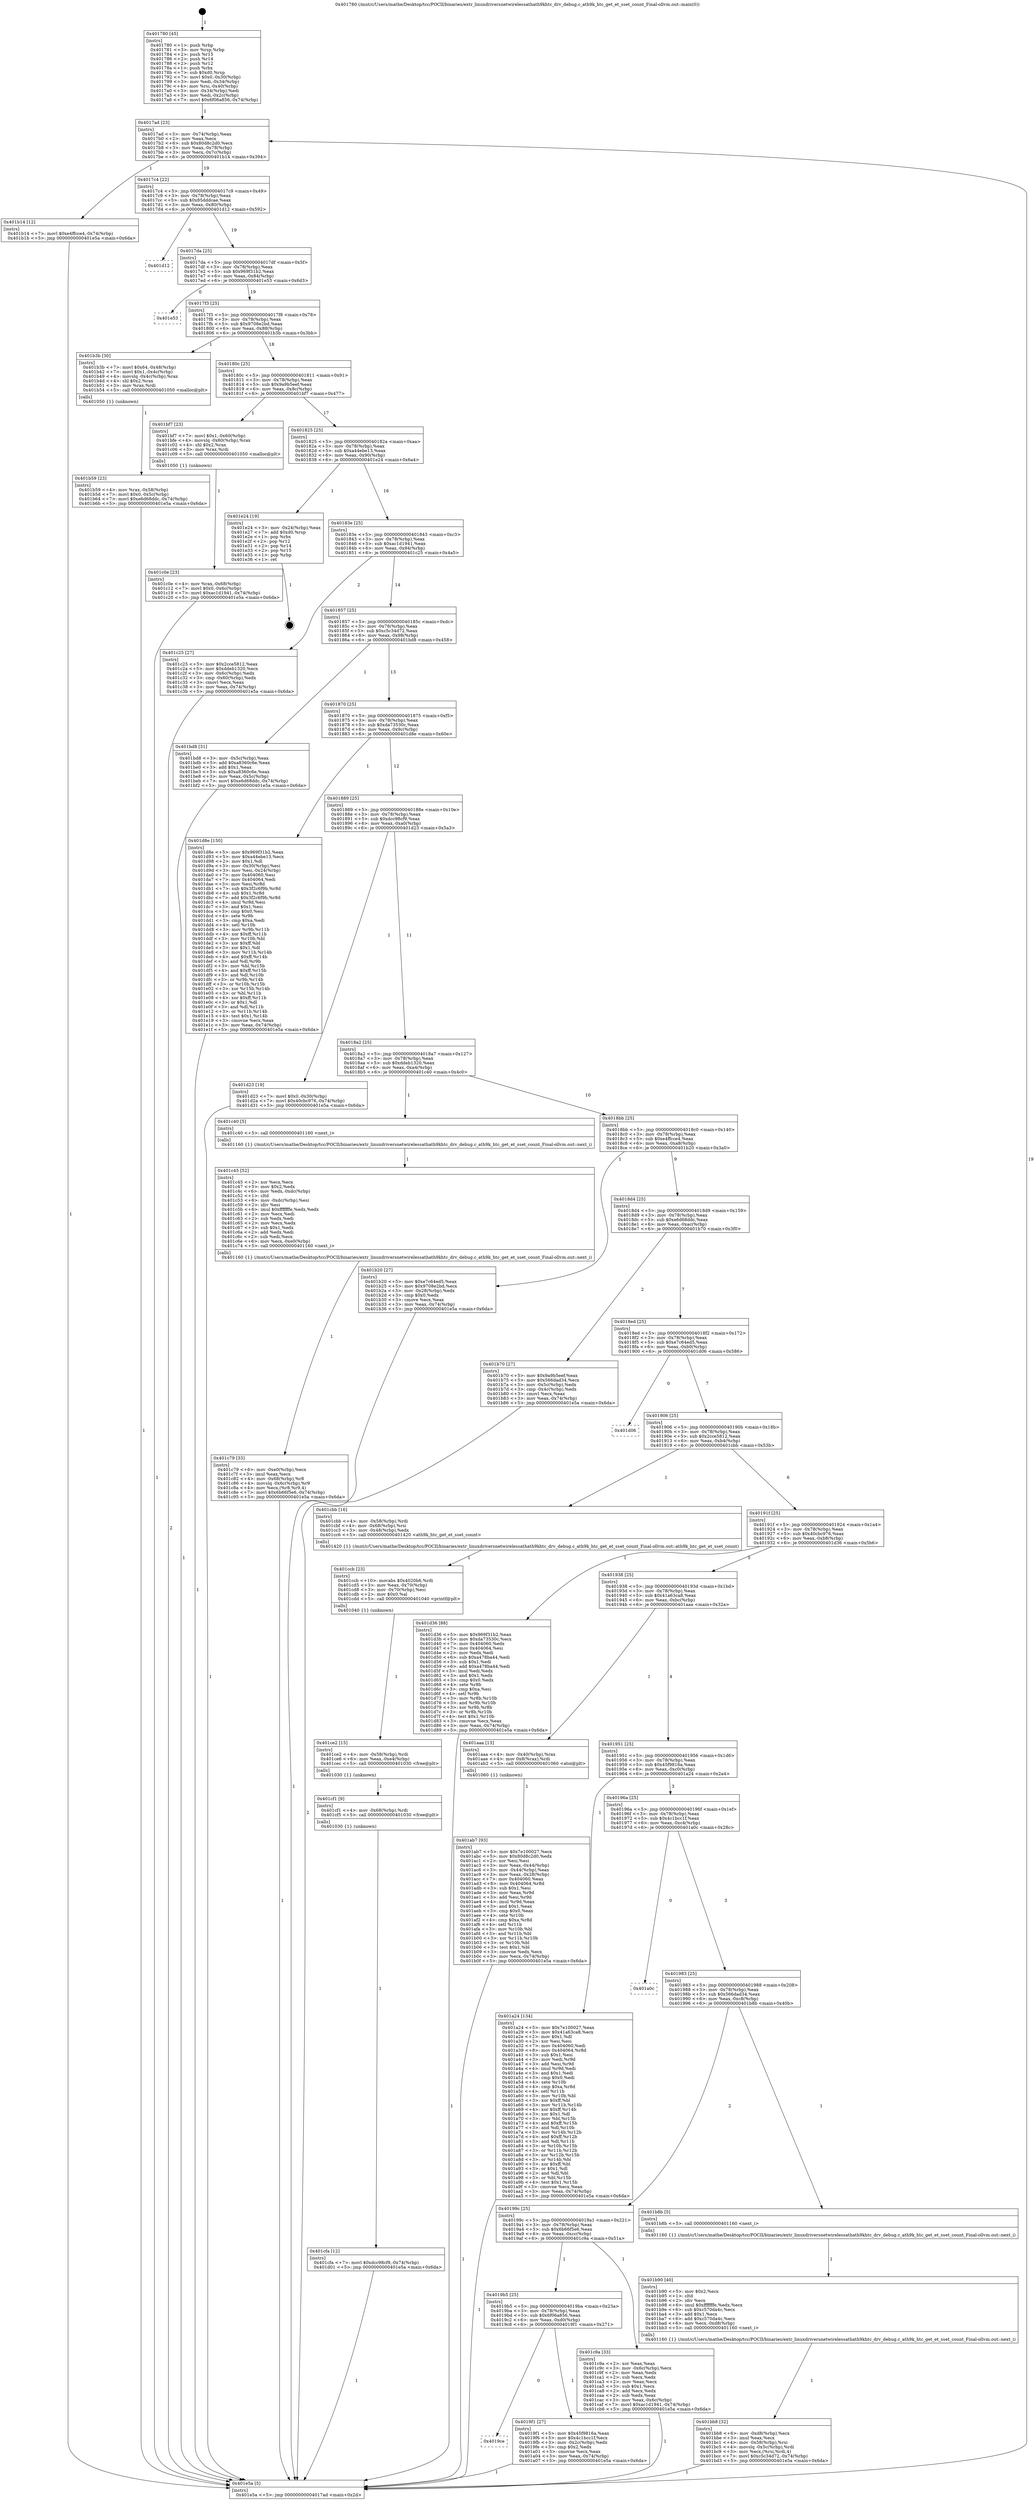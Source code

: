 digraph "0x401780" {
  label = "0x401780 (/mnt/c/Users/mathe/Desktop/tcc/POCII/binaries/extr_linuxdriversnetwirelessathath9khtc_drv_debug.c_ath9k_htc_get_et_sset_count_Final-ollvm.out::main(0))"
  labelloc = "t"
  node[shape=record]

  Entry [label="",width=0.3,height=0.3,shape=circle,fillcolor=black,style=filled]
  "0x4017ad" [label="{
     0x4017ad [23]\l
     | [instrs]\l
     &nbsp;&nbsp;0x4017ad \<+3\>: mov -0x74(%rbp),%eax\l
     &nbsp;&nbsp;0x4017b0 \<+2\>: mov %eax,%ecx\l
     &nbsp;&nbsp;0x4017b2 \<+6\>: sub $0x80d8c2d0,%ecx\l
     &nbsp;&nbsp;0x4017b8 \<+3\>: mov %eax,-0x78(%rbp)\l
     &nbsp;&nbsp;0x4017bb \<+3\>: mov %ecx,-0x7c(%rbp)\l
     &nbsp;&nbsp;0x4017be \<+6\>: je 0000000000401b14 \<main+0x394\>\l
  }"]
  "0x401b14" [label="{
     0x401b14 [12]\l
     | [instrs]\l
     &nbsp;&nbsp;0x401b14 \<+7\>: movl $0xe4ffcce4,-0x74(%rbp)\l
     &nbsp;&nbsp;0x401b1b \<+5\>: jmp 0000000000401e5a \<main+0x6da\>\l
  }"]
  "0x4017c4" [label="{
     0x4017c4 [22]\l
     | [instrs]\l
     &nbsp;&nbsp;0x4017c4 \<+5\>: jmp 00000000004017c9 \<main+0x49\>\l
     &nbsp;&nbsp;0x4017c9 \<+3\>: mov -0x78(%rbp),%eax\l
     &nbsp;&nbsp;0x4017cc \<+5\>: sub $0x85dddcae,%eax\l
     &nbsp;&nbsp;0x4017d1 \<+3\>: mov %eax,-0x80(%rbp)\l
     &nbsp;&nbsp;0x4017d4 \<+6\>: je 0000000000401d12 \<main+0x592\>\l
  }"]
  Exit [label="",width=0.3,height=0.3,shape=circle,fillcolor=black,style=filled,peripheries=2]
  "0x401d12" [label="{
     0x401d12\l
  }", style=dashed]
  "0x4017da" [label="{
     0x4017da [25]\l
     | [instrs]\l
     &nbsp;&nbsp;0x4017da \<+5\>: jmp 00000000004017df \<main+0x5f\>\l
     &nbsp;&nbsp;0x4017df \<+3\>: mov -0x78(%rbp),%eax\l
     &nbsp;&nbsp;0x4017e2 \<+5\>: sub $0x969f31b2,%eax\l
     &nbsp;&nbsp;0x4017e7 \<+6\>: mov %eax,-0x84(%rbp)\l
     &nbsp;&nbsp;0x4017ed \<+6\>: je 0000000000401e53 \<main+0x6d3\>\l
  }"]
  "0x401cfa" [label="{
     0x401cfa [12]\l
     | [instrs]\l
     &nbsp;&nbsp;0x401cfa \<+7\>: movl $0xdcc98cf9,-0x74(%rbp)\l
     &nbsp;&nbsp;0x401d01 \<+5\>: jmp 0000000000401e5a \<main+0x6da\>\l
  }"]
  "0x401e53" [label="{
     0x401e53\l
  }", style=dashed]
  "0x4017f3" [label="{
     0x4017f3 [25]\l
     | [instrs]\l
     &nbsp;&nbsp;0x4017f3 \<+5\>: jmp 00000000004017f8 \<main+0x78\>\l
     &nbsp;&nbsp;0x4017f8 \<+3\>: mov -0x78(%rbp),%eax\l
     &nbsp;&nbsp;0x4017fb \<+5\>: sub $0x9708e2bd,%eax\l
     &nbsp;&nbsp;0x401800 \<+6\>: mov %eax,-0x88(%rbp)\l
     &nbsp;&nbsp;0x401806 \<+6\>: je 0000000000401b3b \<main+0x3bb\>\l
  }"]
  "0x401cf1" [label="{
     0x401cf1 [9]\l
     | [instrs]\l
     &nbsp;&nbsp;0x401cf1 \<+4\>: mov -0x68(%rbp),%rdi\l
     &nbsp;&nbsp;0x401cf5 \<+5\>: call 0000000000401030 \<free@plt\>\l
     | [calls]\l
     &nbsp;&nbsp;0x401030 \{1\} (unknown)\l
  }"]
  "0x401b3b" [label="{
     0x401b3b [30]\l
     | [instrs]\l
     &nbsp;&nbsp;0x401b3b \<+7\>: movl $0x64,-0x48(%rbp)\l
     &nbsp;&nbsp;0x401b42 \<+7\>: movl $0x1,-0x4c(%rbp)\l
     &nbsp;&nbsp;0x401b49 \<+4\>: movslq -0x4c(%rbp),%rax\l
     &nbsp;&nbsp;0x401b4d \<+4\>: shl $0x2,%rax\l
     &nbsp;&nbsp;0x401b51 \<+3\>: mov %rax,%rdi\l
     &nbsp;&nbsp;0x401b54 \<+5\>: call 0000000000401050 \<malloc@plt\>\l
     | [calls]\l
     &nbsp;&nbsp;0x401050 \{1\} (unknown)\l
  }"]
  "0x40180c" [label="{
     0x40180c [25]\l
     | [instrs]\l
     &nbsp;&nbsp;0x40180c \<+5\>: jmp 0000000000401811 \<main+0x91\>\l
     &nbsp;&nbsp;0x401811 \<+3\>: mov -0x78(%rbp),%eax\l
     &nbsp;&nbsp;0x401814 \<+5\>: sub $0x9a9b5eef,%eax\l
     &nbsp;&nbsp;0x401819 \<+6\>: mov %eax,-0x8c(%rbp)\l
     &nbsp;&nbsp;0x40181f \<+6\>: je 0000000000401bf7 \<main+0x477\>\l
  }"]
  "0x401ce2" [label="{
     0x401ce2 [15]\l
     | [instrs]\l
     &nbsp;&nbsp;0x401ce2 \<+4\>: mov -0x58(%rbp),%rdi\l
     &nbsp;&nbsp;0x401ce6 \<+6\>: mov %eax,-0xe4(%rbp)\l
     &nbsp;&nbsp;0x401cec \<+5\>: call 0000000000401030 \<free@plt\>\l
     | [calls]\l
     &nbsp;&nbsp;0x401030 \{1\} (unknown)\l
  }"]
  "0x401bf7" [label="{
     0x401bf7 [23]\l
     | [instrs]\l
     &nbsp;&nbsp;0x401bf7 \<+7\>: movl $0x1,-0x60(%rbp)\l
     &nbsp;&nbsp;0x401bfe \<+4\>: movslq -0x60(%rbp),%rax\l
     &nbsp;&nbsp;0x401c02 \<+4\>: shl $0x2,%rax\l
     &nbsp;&nbsp;0x401c06 \<+3\>: mov %rax,%rdi\l
     &nbsp;&nbsp;0x401c09 \<+5\>: call 0000000000401050 \<malloc@plt\>\l
     | [calls]\l
     &nbsp;&nbsp;0x401050 \{1\} (unknown)\l
  }"]
  "0x401825" [label="{
     0x401825 [25]\l
     | [instrs]\l
     &nbsp;&nbsp;0x401825 \<+5\>: jmp 000000000040182a \<main+0xaa\>\l
     &nbsp;&nbsp;0x40182a \<+3\>: mov -0x78(%rbp),%eax\l
     &nbsp;&nbsp;0x40182d \<+5\>: sub $0xa44ebe13,%eax\l
     &nbsp;&nbsp;0x401832 \<+6\>: mov %eax,-0x90(%rbp)\l
     &nbsp;&nbsp;0x401838 \<+6\>: je 0000000000401e24 \<main+0x6a4\>\l
  }"]
  "0x401ccb" [label="{
     0x401ccb [23]\l
     | [instrs]\l
     &nbsp;&nbsp;0x401ccb \<+10\>: movabs $0x4020b6,%rdi\l
     &nbsp;&nbsp;0x401cd5 \<+3\>: mov %eax,-0x70(%rbp)\l
     &nbsp;&nbsp;0x401cd8 \<+3\>: mov -0x70(%rbp),%esi\l
     &nbsp;&nbsp;0x401cdb \<+2\>: mov $0x0,%al\l
     &nbsp;&nbsp;0x401cdd \<+5\>: call 0000000000401040 \<printf@plt\>\l
     | [calls]\l
     &nbsp;&nbsp;0x401040 \{1\} (unknown)\l
  }"]
  "0x401e24" [label="{
     0x401e24 [19]\l
     | [instrs]\l
     &nbsp;&nbsp;0x401e24 \<+3\>: mov -0x24(%rbp),%eax\l
     &nbsp;&nbsp;0x401e27 \<+7\>: add $0xd0,%rsp\l
     &nbsp;&nbsp;0x401e2e \<+1\>: pop %rbx\l
     &nbsp;&nbsp;0x401e2f \<+2\>: pop %r12\l
     &nbsp;&nbsp;0x401e31 \<+2\>: pop %r14\l
     &nbsp;&nbsp;0x401e33 \<+2\>: pop %r15\l
     &nbsp;&nbsp;0x401e35 \<+1\>: pop %rbp\l
     &nbsp;&nbsp;0x401e36 \<+1\>: ret\l
  }"]
  "0x40183e" [label="{
     0x40183e [25]\l
     | [instrs]\l
     &nbsp;&nbsp;0x40183e \<+5\>: jmp 0000000000401843 \<main+0xc3\>\l
     &nbsp;&nbsp;0x401843 \<+3\>: mov -0x78(%rbp),%eax\l
     &nbsp;&nbsp;0x401846 \<+5\>: sub $0xac1d1941,%eax\l
     &nbsp;&nbsp;0x40184b \<+6\>: mov %eax,-0x94(%rbp)\l
     &nbsp;&nbsp;0x401851 \<+6\>: je 0000000000401c25 \<main+0x4a5\>\l
  }"]
  "0x401c79" [label="{
     0x401c79 [33]\l
     | [instrs]\l
     &nbsp;&nbsp;0x401c79 \<+6\>: mov -0xe0(%rbp),%ecx\l
     &nbsp;&nbsp;0x401c7f \<+3\>: imul %eax,%ecx\l
     &nbsp;&nbsp;0x401c82 \<+4\>: mov -0x68(%rbp),%r8\l
     &nbsp;&nbsp;0x401c86 \<+4\>: movslq -0x6c(%rbp),%r9\l
     &nbsp;&nbsp;0x401c8a \<+4\>: mov %ecx,(%r8,%r9,4)\l
     &nbsp;&nbsp;0x401c8e \<+7\>: movl $0x6b66f5e6,-0x74(%rbp)\l
     &nbsp;&nbsp;0x401c95 \<+5\>: jmp 0000000000401e5a \<main+0x6da\>\l
  }"]
  "0x401c25" [label="{
     0x401c25 [27]\l
     | [instrs]\l
     &nbsp;&nbsp;0x401c25 \<+5\>: mov $0x2cce5812,%eax\l
     &nbsp;&nbsp;0x401c2a \<+5\>: mov $0xddeb1320,%ecx\l
     &nbsp;&nbsp;0x401c2f \<+3\>: mov -0x6c(%rbp),%edx\l
     &nbsp;&nbsp;0x401c32 \<+3\>: cmp -0x60(%rbp),%edx\l
     &nbsp;&nbsp;0x401c35 \<+3\>: cmovl %ecx,%eax\l
     &nbsp;&nbsp;0x401c38 \<+3\>: mov %eax,-0x74(%rbp)\l
     &nbsp;&nbsp;0x401c3b \<+5\>: jmp 0000000000401e5a \<main+0x6da\>\l
  }"]
  "0x401857" [label="{
     0x401857 [25]\l
     | [instrs]\l
     &nbsp;&nbsp;0x401857 \<+5\>: jmp 000000000040185c \<main+0xdc\>\l
     &nbsp;&nbsp;0x40185c \<+3\>: mov -0x78(%rbp),%eax\l
     &nbsp;&nbsp;0x40185f \<+5\>: sub $0xc5c34d72,%eax\l
     &nbsp;&nbsp;0x401864 \<+6\>: mov %eax,-0x98(%rbp)\l
     &nbsp;&nbsp;0x40186a \<+6\>: je 0000000000401bd8 \<main+0x458\>\l
  }"]
  "0x401c45" [label="{
     0x401c45 [52]\l
     | [instrs]\l
     &nbsp;&nbsp;0x401c45 \<+2\>: xor %ecx,%ecx\l
     &nbsp;&nbsp;0x401c47 \<+5\>: mov $0x2,%edx\l
     &nbsp;&nbsp;0x401c4c \<+6\>: mov %edx,-0xdc(%rbp)\l
     &nbsp;&nbsp;0x401c52 \<+1\>: cltd\l
     &nbsp;&nbsp;0x401c53 \<+6\>: mov -0xdc(%rbp),%esi\l
     &nbsp;&nbsp;0x401c59 \<+2\>: idiv %esi\l
     &nbsp;&nbsp;0x401c5b \<+6\>: imul $0xfffffffe,%edx,%edx\l
     &nbsp;&nbsp;0x401c61 \<+2\>: mov %ecx,%edi\l
     &nbsp;&nbsp;0x401c63 \<+2\>: sub %edx,%edi\l
     &nbsp;&nbsp;0x401c65 \<+2\>: mov %ecx,%edx\l
     &nbsp;&nbsp;0x401c67 \<+3\>: sub $0x1,%edx\l
     &nbsp;&nbsp;0x401c6a \<+2\>: add %edx,%edi\l
     &nbsp;&nbsp;0x401c6c \<+2\>: sub %edi,%ecx\l
     &nbsp;&nbsp;0x401c6e \<+6\>: mov %ecx,-0xe0(%rbp)\l
     &nbsp;&nbsp;0x401c74 \<+5\>: call 0000000000401160 \<next_i\>\l
     | [calls]\l
     &nbsp;&nbsp;0x401160 \{1\} (/mnt/c/Users/mathe/Desktop/tcc/POCII/binaries/extr_linuxdriversnetwirelessathath9khtc_drv_debug.c_ath9k_htc_get_et_sset_count_Final-ollvm.out::next_i)\l
  }"]
  "0x401bd8" [label="{
     0x401bd8 [31]\l
     | [instrs]\l
     &nbsp;&nbsp;0x401bd8 \<+3\>: mov -0x5c(%rbp),%eax\l
     &nbsp;&nbsp;0x401bdb \<+5\>: add $0xa8360c6e,%eax\l
     &nbsp;&nbsp;0x401be0 \<+3\>: add $0x1,%eax\l
     &nbsp;&nbsp;0x401be3 \<+5\>: sub $0xa8360c6e,%eax\l
     &nbsp;&nbsp;0x401be8 \<+3\>: mov %eax,-0x5c(%rbp)\l
     &nbsp;&nbsp;0x401beb \<+7\>: movl $0xe6d68ddc,-0x74(%rbp)\l
     &nbsp;&nbsp;0x401bf2 \<+5\>: jmp 0000000000401e5a \<main+0x6da\>\l
  }"]
  "0x401870" [label="{
     0x401870 [25]\l
     | [instrs]\l
     &nbsp;&nbsp;0x401870 \<+5\>: jmp 0000000000401875 \<main+0xf5\>\l
     &nbsp;&nbsp;0x401875 \<+3\>: mov -0x78(%rbp),%eax\l
     &nbsp;&nbsp;0x401878 \<+5\>: sub $0xda73530c,%eax\l
     &nbsp;&nbsp;0x40187d \<+6\>: mov %eax,-0x9c(%rbp)\l
     &nbsp;&nbsp;0x401883 \<+6\>: je 0000000000401d8e \<main+0x60e\>\l
  }"]
  "0x401c0e" [label="{
     0x401c0e [23]\l
     | [instrs]\l
     &nbsp;&nbsp;0x401c0e \<+4\>: mov %rax,-0x68(%rbp)\l
     &nbsp;&nbsp;0x401c12 \<+7\>: movl $0x0,-0x6c(%rbp)\l
     &nbsp;&nbsp;0x401c19 \<+7\>: movl $0xac1d1941,-0x74(%rbp)\l
     &nbsp;&nbsp;0x401c20 \<+5\>: jmp 0000000000401e5a \<main+0x6da\>\l
  }"]
  "0x401d8e" [label="{
     0x401d8e [150]\l
     | [instrs]\l
     &nbsp;&nbsp;0x401d8e \<+5\>: mov $0x969f31b2,%eax\l
     &nbsp;&nbsp;0x401d93 \<+5\>: mov $0xa44ebe13,%ecx\l
     &nbsp;&nbsp;0x401d98 \<+2\>: mov $0x1,%dl\l
     &nbsp;&nbsp;0x401d9a \<+3\>: mov -0x30(%rbp),%esi\l
     &nbsp;&nbsp;0x401d9d \<+3\>: mov %esi,-0x24(%rbp)\l
     &nbsp;&nbsp;0x401da0 \<+7\>: mov 0x404060,%esi\l
     &nbsp;&nbsp;0x401da7 \<+7\>: mov 0x404064,%edi\l
     &nbsp;&nbsp;0x401dae \<+3\>: mov %esi,%r8d\l
     &nbsp;&nbsp;0x401db1 \<+7\>: sub $0x3f2c6f9b,%r8d\l
     &nbsp;&nbsp;0x401db8 \<+4\>: sub $0x1,%r8d\l
     &nbsp;&nbsp;0x401dbc \<+7\>: add $0x3f2c6f9b,%r8d\l
     &nbsp;&nbsp;0x401dc3 \<+4\>: imul %r8d,%esi\l
     &nbsp;&nbsp;0x401dc7 \<+3\>: and $0x1,%esi\l
     &nbsp;&nbsp;0x401dca \<+3\>: cmp $0x0,%esi\l
     &nbsp;&nbsp;0x401dcd \<+4\>: sete %r9b\l
     &nbsp;&nbsp;0x401dd1 \<+3\>: cmp $0xa,%edi\l
     &nbsp;&nbsp;0x401dd4 \<+4\>: setl %r10b\l
     &nbsp;&nbsp;0x401dd8 \<+3\>: mov %r9b,%r11b\l
     &nbsp;&nbsp;0x401ddb \<+4\>: xor $0xff,%r11b\l
     &nbsp;&nbsp;0x401ddf \<+3\>: mov %r10b,%bl\l
     &nbsp;&nbsp;0x401de2 \<+3\>: xor $0xff,%bl\l
     &nbsp;&nbsp;0x401de5 \<+3\>: xor $0x1,%dl\l
     &nbsp;&nbsp;0x401de8 \<+3\>: mov %r11b,%r14b\l
     &nbsp;&nbsp;0x401deb \<+4\>: and $0xff,%r14b\l
     &nbsp;&nbsp;0x401def \<+3\>: and %dl,%r9b\l
     &nbsp;&nbsp;0x401df2 \<+3\>: mov %bl,%r15b\l
     &nbsp;&nbsp;0x401df5 \<+4\>: and $0xff,%r15b\l
     &nbsp;&nbsp;0x401df9 \<+3\>: and %dl,%r10b\l
     &nbsp;&nbsp;0x401dfc \<+3\>: or %r9b,%r14b\l
     &nbsp;&nbsp;0x401dff \<+3\>: or %r10b,%r15b\l
     &nbsp;&nbsp;0x401e02 \<+3\>: xor %r15b,%r14b\l
     &nbsp;&nbsp;0x401e05 \<+3\>: or %bl,%r11b\l
     &nbsp;&nbsp;0x401e08 \<+4\>: xor $0xff,%r11b\l
     &nbsp;&nbsp;0x401e0c \<+3\>: or $0x1,%dl\l
     &nbsp;&nbsp;0x401e0f \<+3\>: and %dl,%r11b\l
     &nbsp;&nbsp;0x401e12 \<+3\>: or %r11b,%r14b\l
     &nbsp;&nbsp;0x401e15 \<+4\>: test $0x1,%r14b\l
     &nbsp;&nbsp;0x401e19 \<+3\>: cmovne %ecx,%eax\l
     &nbsp;&nbsp;0x401e1c \<+3\>: mov %eax,-0x74(%rbp)\l
     &nbsp;&nbsp;0x401e1f \<+5\>: jmp 0000000000401e5a \<main+0x6da\>\l
  }"]
  "0x401889" [label="{
     0x401889 [25]\l
     | [instrs]\l
     &nbsp;&nbsp;0x401889 \<+5\>: jmp 000000000040188e \<main+0x10e\>\l
     &nbsp;&nbsp;0x40188e \<+3\>: mov -0x78(%rbp),%eax\l
     &nbsp;&nbsp;0x401891 \<+5\>: sub $0xdcc98cf9,%eax\l
     &nbsp;&nbsp;0x401896 \<+6\>: mov %eax,-0xa0(%rbp)\l
     &nbsp;&nbsp;0x40189c \<+6\>: je 0000000000401d23 \<main+0x5a3\>\l
  }"]
  "0x401bb8" [label="{
     0x401bb8 [32]\l
     | [instrs]\l
     &nbsp;&nbsp;0x401bb8 \<+6\>: mov -0xd8(%rbp),%ecx\l
     &nbsp;&nbsp;0x401bbe \<+3\>: imul %eax,%ecx\l
     &nbsp;&nbsp;0x401bc1 \<+4\>: mov -0x58(%rbp),%rsi\l
     &nbsp;&nbsp;0x401bc5 \<+4\>: movslq -0x5c(%rbp),%rdi\l
     &nbsp;&nbsp;0x401bc9 \<+3\>: mov %ecx,(%rsi,%rdi,4)\l
     &nbsp;&nbsp;0x401bcc \<+7\>: movl $0xc5c34d72,-0x74(%rbp)\l
     &nbsp;&nbsp;0x401bd3 \<+5\>: jmp 0000000000401e5a \<main+0x6da\>\l
  }"]
  "0x401d23" [label="{
     0x401d23 [19]\l
     | [instrs]\l
     &nbsp;&nbsp;0x401d23 \<+7\>: movl $0x0,-0x30(%rbp)\l
     &nbsp;&nbsp;0x401d2a \<+7\>: movl $0x40cbc976,-0x74(%rbp)\l
     &nbsp;&nbsp;0x401d31 \<+5\>: jmp 0000000000401e5a \<main+0x6da\>\l
  }"]
  "0x4018a2" [label="{
     0x4018a2 [25]\l
     | [instrs]\l
     &nbsp;&nbsp;0x4018a2 \<+5\>: jmp 00000000004018a7 \<main+0x127\>\l
     &nbsp;&nbsp;0x4018a7 \<+3\>: mov -0x78(%rbp),%eax\l
     &nbsp;&nbsp;0x4018aa \<+5\>: sub $0xddeb1320,%eax\l
     &nbsp;&nbsp;0x4018af \<+6\>: mov %eax,-0xa4(%rbp)\l
     &nbsp;&nbsp;0x4018b5 \<+6\>: je 0000000000401c40 \<main+0x4c0\>\l
  }"]
  "0x401b90" [label="{
     0x401b90 [40]\l
     | [instrs]\l
     &nbsp;&nbsp;0x401b90 \<+5\>: mov $0x2,%ecx\l
     &nbsp;&nbsp;0x401b95 \<+1\>: cltd\l
     &nbsp;&nbsp;0x401b96 \<+2\>: idiv %ecx\l
     &nbsp;&nbsp;0x401b98 \<+6\>: imul $0xfffffffe,%edx,%ecx\l
     &nbsp;&nbsp;0x401b9e \<+6\>: sub $0xc570da4c,%ecx\l
     &nbsp;&nbsp;0x401ba4 \<+3\>: add $0x1,%ecx\l
     &nbsp;&nbsp;0x401ba7 \<+6\>: add $0xc570da4c,%ecx\l
     &nbsp;&nbsp;0x401bad \<+6\>: mov %ecx,-0xd8(%rbp)\l
     &nbsp;&nbsp;0x401bb3 \<+5\>: call 0000000000401160 \<next_i\>\l
     | [calls]\l
     &nbsp;&nbsp;0x401160 \{1\} (/mnt/c/Users/mathe/Desktop/tcc/POCII/binaries/extr_linuxdriversnetwirelessathath9khtc_drv_debug.c_ath9k_htc_get_et_sset_count_Final-ollvm.out::next_i)\l
  }"]
  "0x401c40" [label="{
     0x401c40 [5]\l
     | [instrs]\l
     &nbsp;&nbsp;0x401c40 \<+5\>: call 0000000000401160 \<next_i\>\l
     | [calls]\l
     &nbsp;&nbsp;0x401160 \{1\} (/mnt/c/Users/mathe/Desktop/tcc/POCII/binaries/extr_linuxdriversnetwirelessathath9khtc_drv_debug.c_ath9k_htc_get_et_sset_count_Final-ollvm.out::next_i)\l
  }"]
  "0x4018bb" [label="{
     0x4018bb [25]\l
     | [instrs]\l
     &nbsp;&nbsp;0x4018bb \<+5\>: jmp 00000000004018c0 \<main+0x140\>\l
     &nbsp;&nbsp;0x4018c0 \<+3\>: mov -0x78(%rbp),%eax\l
     &nbsp;&nbsp;0x4018c3 \<+5\>: sub $0xe4ffcce4,%eax\l
     &nbsp;&nbsp;0x4018c8 \<+6\>: mov %eax,-0xa8(%rbp)\l
     &nbsp;&nbsp;0x4018ce \<+6\>: je 0000000000401b20 \<main+0x3a0\>\l
  }"]
  "0x401b59" [label="{
     0x401b59 [23]\l
     | [instrs]\l
     &nbsp;&nbsp;0x401b59 \<+4\>: mov %rax,-0x58(%rbp)\l
     &nbsp;&nbsp;0x401b5d \<+7\>: movl $0x0,-0x5c(%rbp)\l
     &nbsp;&nbsp;0x401b64 \<+7\>: movl $0xe6d68ddc,-0x74(%rbp)\l
     &nbsp;&nbsp;0x401b6b \<+5\>: jmp 0000000000401e5a \<main+0x6da\>\l
  }"]
  "0x401b20" [label="{
     0x401b20 [27]\l
     | [instrs]\l
     &nbsp;&nbsp;0x401b20 \<+5\>: mov $0xe7c64ed5,%eax\l
     &nbsp;&nbsp;0x401b25 \<+5\>: mov $0x9708e2bd,%ecx\l
     &nbsp;&nbsp;0x401b2a \<+3\>: mov -0x28(%rbp),%edx\l
     &nbsp;&nbsp;0x401b2d \<+3\>: cmp $0x0,%edx\l
     &nbsp;&nbsp;0x401b30 \<+3\>: cmove %ecx,%eax\l
     &nbsp;&nbsp;0x401b33 \<+3\>: mov %eax,-0x74(%rbp)\l
     &nbsp;&nbsp;0x401b36 \<+5\>: jmp 0000000000401e5a \<main+0x6da\>\l
  }"]
  "0x4018d4" [label="{
     0x4018d4 [25]\l
     | [instrs]\l
     &nbsp;&nbsp;0x4018d4 \<+5\>: jmp 00000000004018d9 \<main+0x159\>\l
     &nbsp;&nbsp;0x4018d9 \<+3\>: mov -0x78(%rbp),%eax\l
     &nbsp;&nbsp;0x4018dc \<+5\>: sub $0xe6d68ddc,%eax\l
     &nbsp;&nbsp;0x4018e1 \<+6\>: mov %eax,-0xac(%rbp)\l
     &nbsp;&nbsp;0x4018e7 \<+6\>: je 0000000000401b70 \<main+0x3f0\>\l
  }"]
  "0x401ab7" [label="{
     0x401ab7 [93]\l
     | [instrs]\l
     &nbsp;&nbsp;0x401ab7 \<+5\>: mov $0x7e100027,%ecx\l
     &nbsp;&nbsp;0x401abc \<+5\>: mov $0x80d8c2d0,%edx\l
     &nbsp;&nbsp;0x401ac1 \<+2\>: xor %esi,%esi\l
     &nbsp;&nbsp;0x401ac3 \<+3\>: mov %eax,-0x44(%rbp)\l
     &nbsp;&nbsp;0x401ac6 \<+3\>: mov -0x44(%rbp),%eax\l
     &nbsp;&nbsp;0x401ac9 \<+3\>: mov %eax,-0x28(%rbp)\l
     &nbsp;&nbsp;0x401acc \<+7\>: mov 0x404060,%eax\l
     &nbsp;&nbsp;0x401ad3 \<+8\>: mov 0x404064,%r8d\l
     &nbsp;&nbsp;0x401adb \<+3\>: sub $0x1,%esi\l
     &nbsp;&nbsp;0x401ade \<+3\>: mov %eax,%r9d\l
     &nbsp;&nbsp;0x401ae1 \<+3\>: add %esi,%r9d\l
     &nbsp;&nbsp;0x401ae4 \<+4\>: imul %r9d,%eax\l
     &nbsp;&nbsp;0x401ae8 \<+3\>: and $0x1,%eax\l
     &nbsp;&nbsp;0x401aeb \<+3\>: cmp $0x0,%eax\l
     &nbsp;&nbsp;0x401aee \<+4\>: sete %r10b\l
     &nbsp;&nbsp;0x401af2 \<+4\>: cmp $0xa,%r8d\l
     &nbsp;&nbsp;0x401af6 \<+4\>: setl %r11b\l
     &nbsp;&nbsp;0x401afa \<+3\>: mov %r10b,%bl\l
     &nbsp;&nbsp;0x401afd \<+3\>: and %r11b,%bl\l
     &nbsp;&nbsp;0x401b00 \<+3\>: xor %r11b,%r10b\l
     &nbsp;&nbsp;0x401b03 \<+3\>: or %r10b,%bl\l
     &nbsp;&nbsp;0x401b06 \<+3\>: test $0x1,%bl\l
     &nbsp;&nbsp;0x401b09 \<+3\>: cmovne %edx,%ecx\l
     &nbsp;&nbsp;0x401b0c \<+3\>: mov %ecx,-0x74(%rbp)\l
     &nbsp;&nbsp;0x401b0f \<+5\>: jmp 0000000000401e5a \<main+0x6da\>\l
  }"]
  "0x401b70" [label="{
     0x401b70 [27]\l
     | [instrs]\l
     &nbsp;&nbsp;0x401b70 \<+5\>: mov $0x9a9b5eef,%eax\l
     &nbsp;&nbsp;0x401b75 \<+5\>: mov $0x566dad34,%ecx\l
     &nbsp;&nbsp;0x401b7a \<+3\>: mov -0x5c(%rbp),%edx\l
     &nbsp;&nbsp;0x401b7d \<+3\>: cmp -0x4c(%rbp),%edx\l
     &nbsp;&nbsp;0x401b80 \<+3\>: cmovl %ecx,%eax\l
     &nbsp;&nbsp;0x401b83 \<+3\>: mov %eax,-0x74(%rbp)\l
     &nbsp;&nbsp;0x401b86 \<+5\>: jmp 0000000000401e5a \<main+0x6da\>\l
  }"]
  "0x4018ed" [label="{
     0x4018ed [25]\l
     | [instrs]\l
     &nbsp;&nbsp;0x4018ed \<+5\>: jmp 00000000004018f2 \<main+0x172\>\l
     &nbsp;&nbsp;0x4018f2 \<+3\>: mov -0x78(%rbp),%eax\l
     &nbsp;&nbsp;0x4018f5 \<+5\>: sub $0xe7c64ed5,%eax\l
     &nbsp;&nbsp;0x4018fa \<+6\>: mov %eax,-0xb0(%rbp)\l
     &nbsp;&nbsp;0x401900 \<+6\>: je 0000000000401d06 \<main+0x586\>\l
  }"]
  "0x401780" [label="{
     0x401780 [45]\l
     | [instrs]\l
     &nbsp;&nbsp;0x401780 \<+1\>: push %rbp\l
     &nbsp;&nbsp;0x401781 \<+3\>: mov %rsp,%rbp\l
     &nbsp;&nbsp;0x401784 \<+2\>: push %r15\l
     &nbsp;&nbsp;0x401786 \<+2\>: push %r14\l
     &nbsp;&nbsp;0x401788 \<+2\>: push %r12\l
     &nbsp;&nbsp;0x40178a \<+1\>: push %rbx\l
     &nbsp;&nbsp;0x40178b \<+7\>: sub $0xd0,%rsp\l
     &nbsp;&nbsp;0x401792 \<+7\>: movl $0x0,-0x30(%rbp)\l
     &nbsp;&nbsp;0x401799 \<+3\>: mov %edi,-0x34(%rbp)\l
     &nbsp;&nbsp;0x40179c \<+4\>: mov %rsi,-0x40(%rbp)\l
     &nbsp;&nbsp;0x4017a0 \<+3\>: mov -0x34(%rbp),%edi\l
     &nbsp;&nbsp;0x4017a3 \<+3\>: mov %edi,-0x2c(%rbp)\l
     &nbsp;&nbsp;0x4017a6 \<+7\>: movl $0x6f06a856,-0x74(%rbp)\l
  }"]
  "0x401d06" [label="{
     0x401d06\l
  }", style=dashed]
  "0x401906" [label="{
     0x401906 [25]\l
     | [instrs]\l
     &nbsp;&nbsp;0x401906 \<+5\>: jmp 000000000040190b \<main+0x18b\>\l
     &nbsp;&nbsp;0x40190b \<+3\>: mov -0x78(%rbp),%eax\l
     &nbsp;&nbsp;0x40190e \<+5\>: sub $0x2cce5812,%eax\l
     &nbsp;&nbsp;0x401913 \<+6\>: mov %eax,-0xb4(%rbp)\l
     &nbsp;&nbsp;0x401919 \<+6\>: je 0000000000401cbb \<main+0x53b\>\l
  }"]
  "0x401e5a" [label="{
     0x401e5a [5]\l
     | [instrs]\l
     &nbsp;&nbsp;0x401e5a \<+5\>: jmp 00000000004017ad \<main+0x2d\>\l
  }"]
  "0x401cbb" [label="{
     0x401cbb [16]\l
     | [instrs]\l
     &nbsp;&nbsp;0x401cbb \<+4\>: mov -0x58(%rbp),%rdi\l
     &nbsp;&nbsp;0x401cbf \<+4\>: mov -0x68(%rbp),%rsi\l
     &nbsp;&nbsp;0x401cc3 \<+3\>: mov -0x48(%rbp),%edx\l
     &nbsp;&nbsp;0x401cc6 \<+5\>: call 0000000000401420 \<ath9k_htc_get_et_sset_count\>\l
     | [calls]\l
     &nbsp;&nbsp;0x401420 \{1\} (/mnt/c/Users/mathe/Desktop/tcc/POCII/binaries/extr_linuxdriversnetwirelessathath9khtc_drv_debug.c_ath9k_htc_get_et_sset_count_Final-ollvm.out::ath9k_htc_get_et_sset_count)\l
  }"]
  "0x40191f" [label="{
     0x40191f [25]\l
     | [instrs]\l
     &nbsp;&nbsp;0x40191f \<+5\>: jmp 0000000000401924 \<main+0x1a4\>\l
     &nbsp;&nbsp;0x401924 \<+3\>: mov -0x78(%rbp),%eax\l
     &nbsp;&nbsp;0x401927 \<+5\>: sub $0x40cbc976,%eax\l
     &nbsp;&nbsp;0x40192c \<+6\>: mov %eax,-0xb8(%rbp)\l
     &nbsp;&nbsp;0x401932 \<+6\>: je 0000000000401d36 \<main+0x5b6\>\l
  }"]
  "0x4019ce" [label="{
     0x4019ce\l
  }", style=dashed]
  "0x401d36" [label="{
     0x401d36 [88]\l
     | [instrs]\l
     &nbsp;&nbsp;0x401d36 \<+5\>: mov $0x969f31b2,%eax\l
     &nbsp;&nbsp;0x401d3b \<+5\>: mov $0xda73530c,%ecx\l
     &nbsp;&nbsp;0x401d40 \<+7\>: mov 0x404060,%edx\l
     &nbsp;&nbsp;0x401d47 \<+7\>: mov 0x404064,%esi\l
     &nbsp;&nbsp;0x401d4e \<+2\>: mov %edx,%edi\l
     &nbsp;&nbsp;0x401d50 \<+6\>: sub $0xa478ba44,%edi\l
     &nbsp;&nbsp;0x401d56 \<+3\>: sub $0x1,%edi\l
     &nbsp;&nbsp;0x401d59 \<+6\>: add $0xa478ba44,%edi\l
     &nbsp;&nbsp;0x401d5f \<+3\>: imul %edi,%edx\l
     &nbsp;&nbsp;0x401d62 \<+3\>: and $0x1,%edx\l
     &nbsp;&nbsp;0x401d65 \<+3\>: cmp $0x0,%edx\l
     &nbsp;&nbsp;0x401d68 \<+4\>: sete %r8b\l
     &nbsp;&nbsp;0x401d6c \<+3\>: cmp $0xa,%esi\l
     &nbsp;&nbsp;0x401d6f \<+4\>: setl %r9b\l
     &nbsp;&nbsp;0x401d73 \<+3\>: mov %r8b,%r10b\l
     &nbsp;&nbsp;0x401d76 \<+3\>: and %r9b,%r10b\l
     &nbsp;&nbsp;0x401d79 \<+3\>: xor %r9b,%r8b\l
     &nbsp;&nbsp;0x401d7c \<+3\>: or %r8b,%r10b\l
     &nbsp;&nbsp;0x401d7f \<+4\>: test $0x1,%r10b\l
     &nbsp;&nbsp;0x401d83 \<+3\>: cmovne %ecx,%eax\l
     &nbsp;&nbsp;0x401d86 \<+3\>: mov %eax,-0x74(%rbp)\l
     &nbsp;&nbsp;0x401d89 \<+5\>: jmp 0000000000401e5a \<main+0x6da\>\l
  }"]
  "0x401938" [label="{
     0x401938 [25]\l
     | [instrs]\l
     &nbsp;&nbsp;0x401938 \<+5\>: jmp 000000000040193d \<main+0x1bd\>\l
     &nbsp;&nbsp;0x40193d \<+3\>: mov -0x78(%rbp),%eax\l
     &nbsp;&nbsp;0x401940 \<+5\>: sub $0x41a63ca8,%eax\l
     &nbsp;&nbsp;0x401945 \<+6\>: mov %eax,-0xbc(%rbp)\l
     &nbsp;&nbsp;0x40194b \<+6\>: je 0000000000401aaa \<main+0x32a\>\l
  }"]
  "0x4019f1" [label="{
     0x4019f1 [27]\l
     | [instrs]\l
     &nbsp;&nbsp;0x4019f1 \<+5\>: mov $0x45f9816a,%eax\l
     &nbsp;&nbsp;0x4019f6 \<+5\>: mov $0x4c1bcc1f,%ecx\l
     &nbsp;&nbsp;0x4019fb \<+3\>: mov -0x2c(%rbp),%edx\l
     &nbsp;&nbsp;0x4019fe \<+3\>: cmp $0x2,%edx\l
     &nbsp;&nbsp;0x401a01 \<+3\>: cmovne %ecx,%eax\l
     &nbsp;&nbsp;0x401a04 \<+3\>: mov %eax,-0x74(%rbp)\l
     &nbsp;&nbsp;0x401a07 \<+5\>: jmp 0000000000401e5a \<main+0x6da\>\l
  }"]
  "0x401aaa" [label="{
     0x401aaa [13]\l
     | [instrs]\l
     &nbsp;&nbsp;0x401aaa \<+4\>: mov -0x40(%rbp),%rax\l
     &nbsp;&nbsp;0x401aae \<+4\>: mov 0x8(%rax),%rdi\l
     &nbsp;&nbsp;0x401ab2 \<+5\>: call 0000000000401060 \<atoi@plt\>\l
     | [calls]\l
     &nbsp;&nbsp;0x401060 \{1\} (unknown)\l
  }"]
  "0x401951" [label="{
     0x401951 [25]\l
     | [instrs]\l
     &nbsp;&nbsp;0x401951 \<+5\>: jmp 0000000000401956 \<main+0x1d6\>\l
     &nbsp;&nbsp;0x401956 \<+3\>: mov -0x78(%rbp),%eax\l
     &nbsp;&nbsp;0x401959 \<+5\>: sub $0x45f9816a,%eax\l
     &nbsp;&nbsp;0x40195e \<+6\>: mov %eax,-0xc0(%rbp)\l
     &nbsp;&nbsp;0x401964 \<+6\>: je 0000000000401a24 \<main+0x2a4\>\l
  }"]
  "0x4019b5" [label="{
     0x4019b5 [25]\l
     | [instrs]\l
     &nbsp;&nbsp;0x4019b5 \<+5\>: jmp 00000000004019ba \<main+0x23a\>\l
     &nbsp;&nbsp;0x4019ba \<+3\>: mov -0x78(%rbp),%eax\l
     &nbsp;&nbsp;0x4019bd \<+5\>: sub $0x6f06a856,%eax\l
     &nbsp;&nbsp;0x4019c2 \<+6\>: mov %eax,-0xd0(%rbp)\l
     &nbsp;&nbsp;0x4019c8 \<+6\>: je 00000000004019f1 \<main+0x271\>\l
  }"]
  "0x401a24" [label="{
     0x401a24 [134]\l
     | [instrs]\l
     &nbsp;&nbsp;0x401a24 \<+5\>: mov $0x7e100027,%eax\l
     &nbsp;&nbsp;0x401a29 \<+5\>: mov $0x41a63ca8,%ecx\l
     &nbsp;&nbsp;0x401a2e \<+2\>: mov $0x1,%dl\l
     &nbsp;&nbsp;0x401a30 \<+2\>: xor %esi,%esi\l
     &nbsp;&nbsp;0x401a32 \<+7\>: mov 0x404060,%edi\l
     &nbsp;&nbsp;0x401a39 \<+8\>: mov 0x404064,%r8d\l
     &nbsp;&nbsp;0x401a41 \<+3\>: sub $0x1,%esi\l
     &nbsp;&nbsp;0x401a44 \<+3\>: mov %edi,%r9d\l
     &nbsp;&nbsp;0x401a47 \<+3\>: add %esi,%r9d\l
     &nbsp;&nbsp;0x401a4a \<+4\>: imul %r9d,%edi\l
     &nbsp;&nbsp;0x401a4e \<+3\>: and $0x1,%edi\l
     &nbsp;&nbsp;0x401a51 \<+3\>: cmp $0x0,%edi\l
     &nbsp;&nbsp;0x401a54 \<+4\>: sete %r10b\l
     &nbsp;&nbsp;0x401a58 \<+4\>: cmp $0xa,%r8d\l
     &nbsp;&nbsp;0x401a5c \<+4\>: setl %r11b\l
     &nbsp;&nbsp;0x401a60 \<+3\>: mov %r10b,%bl\l
     &nbsp;&nbsp;0x401a63 \<+3\>: xor $0xff,%bl\l
     &nbsp;&nbsp;0x401a66 \<+3\>: mov %r11b,%r14b\l
     &nbsp;&nbsp;0x401a69 \<+4\>: xor $0xff,%r14b\l
     &nbsp;&nbsp;0x401a6d \<+3\>: xor $0x1,%dl\l
     &nbsp;&nbsp;0x401a70 \<+3\>: mov %bl,%r15b\l
     &nbsp;&nbsp;0x401a73 \<+4\>: and $0xff,%r15b\l
     &nbsp;&nbsp;0x401a77 \<+3\>: and %dl,%r10b\l
     &nbsp;&nbsp;0x401a7a \<+3\>: mov %r14b,%r12b\l
     &nbsp;&nbsp;0x401a7d \<+4\>: and $0xff,%r12b\l
     &nbsp;&nbsp;0x401a81 \<+3\>: and %dl,%r11b\l
     &nbsp;&nbsp;0x401a84 \<+3\>: or %r10b,%r15b\l
     &nbsp;&nbsp;0x401a87 \<+3\>: or %r11b,%r12b\l
     &nbsp;&nbsp;0x401a8a \<+3\>: xor %r12b,%r15b\l
     &nbsp;&nbsp;0x401a8d \<+3\>: or %r14b,%bl\l
     &nbsp;&nbsp;0x401a90 \<+3\>: xor $0xff,%bl\l
     &nbsp;&nbsp;0x401a93 \<+3\>: or $0x1,%dl\l
     &nbsp;&nbsp;0x401a96 \<+2\>: and %dl,%bl\l
     &nbsp;&nbsp;0x401a98 \<+3\>: or %bl,%r15b\l
     &nbsp;&nbsp;0x401a9b \<+4\>: test $0x1,%r15b\l
     &nbsp;&nbsp;0x401a9f \<+3\>: cmovne %ecx,%eax\l
     &nbsp;&nbsp;0x401aa2 \<+3\>: mov %eax,-0x74(%rbp)\l
     &nbsp;&nbsp;0x401aa5 \<+5\>: jmp 0000000000401e5a \<main+0x6da\>\l
  }"]
  "0x40196a" [label="{
     0x40196a [25]\l
     | [instrs]\l
     &nbsp;&nbsp;0x40196a \<+5\>: jmp 000000000040196f \<main+0x1ef\>\l
     &nbsp;&nbsp;0x40196f \<+3\>: mov -0x78(%rbp),%eax\l
     &nbsp;&nbsp;0x401972 \<+5\>: sub $0x4c1bcc1f,%eax\l
     &nbsp;&nbsp;0x401977 \<+6\>: mov %eax,-0xc4(%rbp)\l
     &nbsp;&nbsp;0x40197d \<+6\>: je 0000000000401a0c \<main+0x28c\>\l
  }"]
  "0x401c9a" [label="{
     0x401c9a [33]\l
     | [instrs]\l
     &nbsp;&nbsp;0x401c9a \<+2\>: xor %eax,%eax\l
     &nbsp;&nbsp;0x401c9c \<+3\>: mov -0x6c(%rbp),%ecx\l
     &nbsp;&nbsp;0x401c9f \<+2\>: mov %eax,%edx\l
     &nbsp;&nbsp;0x401ca1 \<+2\>: sub %ecx,%edx\l
     &nbsp;&nbsp;0x401ca3 \<+2\>: mov %eax,%ecx\l
     &nbsp;&nbsp;0x401ca5 \<+3\>: sub $0x1,%ecx\l
     &nbsp;&nbsp;0x401ca8 \<+2\>: add %ecx,%edx\l
     &nbsp;&nbsp;0x401caa \<+2\>: sub %edx,%eax\l
     &nbsp;&nbsp;0x401cac \<+3\>: mov %eax,-0x6c(%rbp)\l
     &nbsp;&nbsp;0x401caf \<+7\>: movl $0xac1d1941,-0x74(%rbp)\l
     &nbsp;&nbsp;0x401cb6 \<+5\>: jmp 0000000000401e5a \<main+0x6da\>\l
  }"]
  "0x401a0c" [label="{
     0x401a0c\l
  }", style=dashed]
  "0x401983" [label="{
     0x401983 [25]\l
     | [instrs]\l
     &nbsp;&nbsp;0x401983 \<+5\>: jmp 0000000000401988 \<main+0x208\>\l
     &nbsp;&nbsp;0x401988 \<+3\>: mov -0x78(%rbp),%eax\l
     &nbsp;&nbsp;0x40198b \<+5\>: sub $0x566dad34,%eax\l
     &nbsp;&nbsp;0x401990 \<+6\>: mov %eax,-0xc8(%rbp)\l
     &nbsp;&nbsp;0x401996 \<+6\>: je 0000000000401b8b \<main+0x40b\>\l
  }"]
  "0x40199c" [label="{
     0x40199c [25]\l
     | [instrs]\l
     &nbsp;&nbsp;0x40199c \<+5\>: jmp 00000000004019a1 \<main+0x221\>\l
     &nbsp;&nbsp;0x4019a1 \<+3\>: mov -0x78(%rbp),%eax\l
     &nbsp;&nbsp;0x4019a4 \<+5\>: sub $0x6b66f5e6,%eax\l
     &nbsp;&nbsp;0x4019a9 \<+6\>: mov %eax,-0xcc(%rbp)\l
     &nbsp;&nbsp;0x4019af \<+6\>: je 0000000000401c9a \<main+0x51a\>\l
  }"]
  "0x401b8b" [label="{
     0x401b8b [5]\l
     | [instrs]\l
     &nbsp;&nbsp;0x401b8b \<+5\>: call 0000000000401160 \<next_i\>\l
     | [calls]\l
     &nbsp;&nbsp;0x401160 \{1\} (/mnt/c/Users/mathe/Desktop/tcc/POCII/binaries/extr_linuxdriversnetwirelessathath9khtc_drv_debug.c_ath9k_htc_get_et_sset_count_Final-ollvm.out::next_i)\l
  }"]
  Entry -> "0x401780" [label=" 1"]
  "0x4017ad" -> "0x401b14" [label=" 1"]
  "0x4017ad" -> "0x4017c4" [label=" 19"]
  "0x401e24" -> Exit [label=" 1"]
  "0x4017c4" -> "0x401d12" [label=" 0"]
  "0x4017c4" -> "0x4017da" [label=" 19"]
  "0x401d8e" -> "0x401e5a" [label=" 1"]
  "0x4017da" -> "0x401e53" [label=" 0"]
  "0x4017da" -> "0x4017f3" [label=" 19"]
  "0x401d36" -> "0x401e5a" [label=" 1"]
  "0x4017f3" -> "0x401b3b" [label=" 1"]
  "0x4017f3" -> "0x40180c" [label=" 18"]
  "0x401d23" -> "0x401e5a" [label=" 1"]
  "0x40180c" -> "0x401bf7" [label=" 1"]
  "0x40180c" -> "0x401825" [label=" 17"]
  "0x401cfa" -> "0x401e5a" [label=" 1"]
  "0x401825" -> "0x401e24" [label=" 1"]
  "0x401825" -> "0x40183e" [label=" 16"]
  "0x401cf1" -> "0x401cfa" [label=" 1"]
  "0x40183e" -> "0x401c25" [label=" 2"]
  "0x40183e" -> "0x401857" [label=" 14"]
  "0x401ce2" -> "0x401cf1" [label=" 1"]
  "0x401857" -> "0x401bd8" [label=" 1"]
  "0x401857" -> "0x401870" [label=" 13"]
  "0x401ccb" -> "0x401ce2" [label=" 1"]
  "0x401870" -> "0x401d8e" [label=" 1"]
  "0x401870" -> "0x401889" [label=" 12"]
  "0x401cbb" -> "0x401ccb" [label=" 1"]
  "0x401889" -> "0x401d23" [label=" 1"]
  "0x401889" -> "0x4018a2" [label=" 11"]
  "0x401c9a" -> "0x401e5a" [label=" 1"]
  "0x4018a2" -> "0x401c40" [label=" 1"]
  "0x4018a2" -> "0x4018bb" [label=" 10"]
  "0x401c79" -> "0x401e5a" [label=" 1"]
  "0x4018bb" -> "0x401b20" [label=" 1"]
  "0x4018bb" -> "0x4018d4" [label=" 9"]
  "0x401c45" -> "0x401c79" [label=" 1"]
  "0x4018d4" -> "0x401b70" [label=" 2"]
  "0x4018d4" -> "0x4018ed" [label=" 7"]
  "0x401c40" -> "0x401c45" [label=" 1"]
  "0x4018ed" -> "0x401d06" [label=" 0"]
  "0x4018ed" -> "0x401906" [label=" 7"]
  "0x401c25" -> "0x401e5a" [label=" 2"]
  "0x401906" -> "0x401cbb" [label=" 1"]
  "0x401906" -> "0x40191f" [label=" 6"]
  "0x401c0e" -> "0x401e5a" [label=" 1"]
  "0x40191f" -> "0x401d36" [label=" 1"]
  "0x40191f" -> "0x401938" [label=" 5"]
  "0x401bf7" -> "0x401c0e" [label=" 1"]
  "0x401938" -> "0x401aaa" [label=" 1"]
  "0x401938" -> "0x401951" [label=" 4"]
  "0x401bd8" -> "0x401e5a" [label=" 1"]
  "0x401951" -> "0x401a24" [label=" 1"]
  "0x401951" -> "0x40196a" [label=" 3"]
  "0x401b90" -> "0x401bb8" [label=" 1"]
  "0x40196a" -> "0x401a0c" [label=" 0"]
  "0x40196a" -> "0x401983" [label=" 3"]
  "0x401b8b" -> "0x401b90" [label=" 1"]
  "0x401983" -> "0x401b8b" [label=" 1"]
  "0x401983" -> "0x40199c" [label=" 2"]
  "0x401b70" -> "0x401e5a" [label=" 2"]
  "0x40199c" -> "0x401c9a" [label=" 1"]
  "0x40199c" -> "0x4019b5" [label=" 1"]
  "0x401bb8" -> "0x401e5a" [label=" 1"]
  "0x4019b5" -> "0x4019f1" [label=" 1"]
  "0x4019b5" -> "0x4019ce" [label=" 0"]
  "0x4019f1" -> "0x401e5a" [label=" 1"]
  "0x401780" -> "0x4017ad" [label=" 1"]
  "0x401e5a" -> "0x4017ad" [label=" 19"]
  "0x401a24" -> "0x401e5a" [label=" 1"]
  "0x401aaa" -> "0x401ab7" [label=" 1"]
  "0x401ab7" -> "0x401e5a" [label=" 1"]
  "0x401b14" -> "0x401e5a" [label=" 1"]
  "0x401b20" -> "0x401e5a" [label=" 1"]
  "0x401b3b" -> "0x401b59" [label=" 1"]
  "0x401b59" -> "0x401e5a" [label=" 1"]
}
